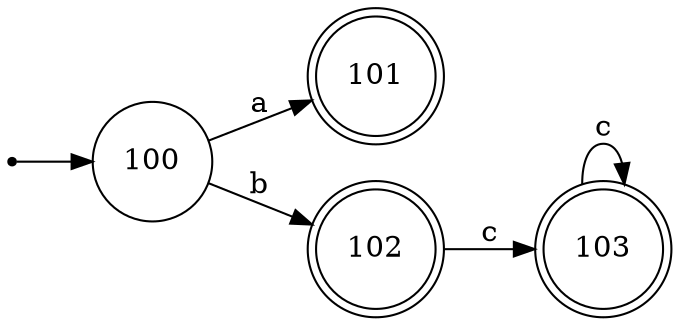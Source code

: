 digraph Automate {
  rankdir=LR;
  node [shape=circle];
  start [shape=point];
  start -> 100;
  101 [shape=doublecircle];
  102 [shape=doublecircle];
  103 [shape=doublecircle];
  100 -> 101 [label="a"];
  100 -> 102 [label="b"];
  102 -> 103 [label="c"];
  103 -> 103 [label="c"];
}
